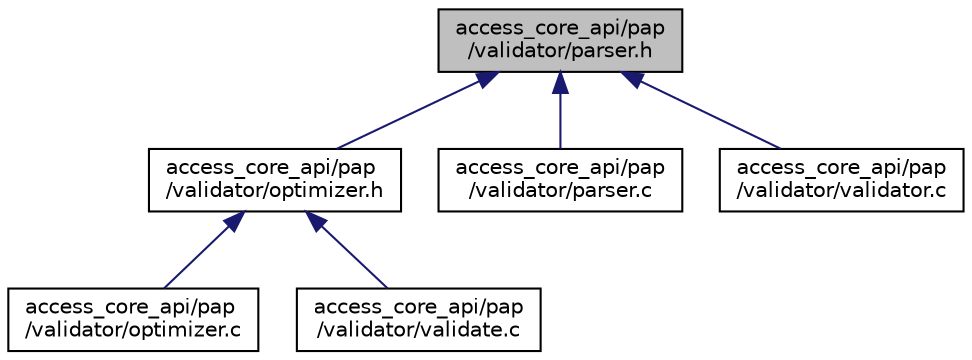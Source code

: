 digraph "access_core_api/pap/validator/parser.h"
{
  edge [fontname="Helvetica",fontsize="10",labelfontname="Helvetica",labelfontsize="10"];
  node [fontname="Helvetica",fontsize="10",shape=record];
  Node3 [label="access_core_api/pap\l/validator/parser.h",height=0.2,width=0.4,color="black", fillcolor="grey75", style="filled", fontcolor="black"];
  Node3 -> Node4 [dir="back",color="midnightblue",fontsize="10",style="solid",fontname="Helvetica"];
  Node4 [label="access_core_api/pap\l/validator/optimizer.h",height=0.2,width=0.4,color="black", fillcolor="white", style="filled",URL="$optimizer_8h.html"];
  Node4 -> Node5 [dir="back",color="midnightblue",fontsize="10",style="solid",fontname="Helvetica"];
  Node5 [label="access_core_api/pap\l/validator/optimizer.c",height=0.2,width=0.4,color="black", fillcolor="white", style="filled",URL="$optimizer_8c.html"];
  Node4 -> Node6 [dir="back",color="midnightblue",fontsize="10",style="solid",fontname="Helvetica"];
  Node6 [label="access_core_api/pap\l/validator/validate.c",height=0.2,width=0.4,color="black", fillcolor="white", style="filled",URL="$validate_8c.html"];
  Node3 -> Node7 [dir="back",color="midnightblue",fontsize="10",style="solid",fontname="Helvetica"];
  Node7 [label="access_core_api/pap\l/validator/parser.c",height=0.2,width=0.4,color="black", fillcolor="white", style="filled",URL="$parser_8c.html"];
  Node3 -> Node8 [dir="back",color="midnightblue",fontsize="10",style="solid",fontname="Helvetica"];
  Node8 [label="access_core_api/pap\l/validator/validator.c",height=0.2,width=0.4,color="black", fillcolor="white", style="filled",URL="$validator_8c.html"];
}
